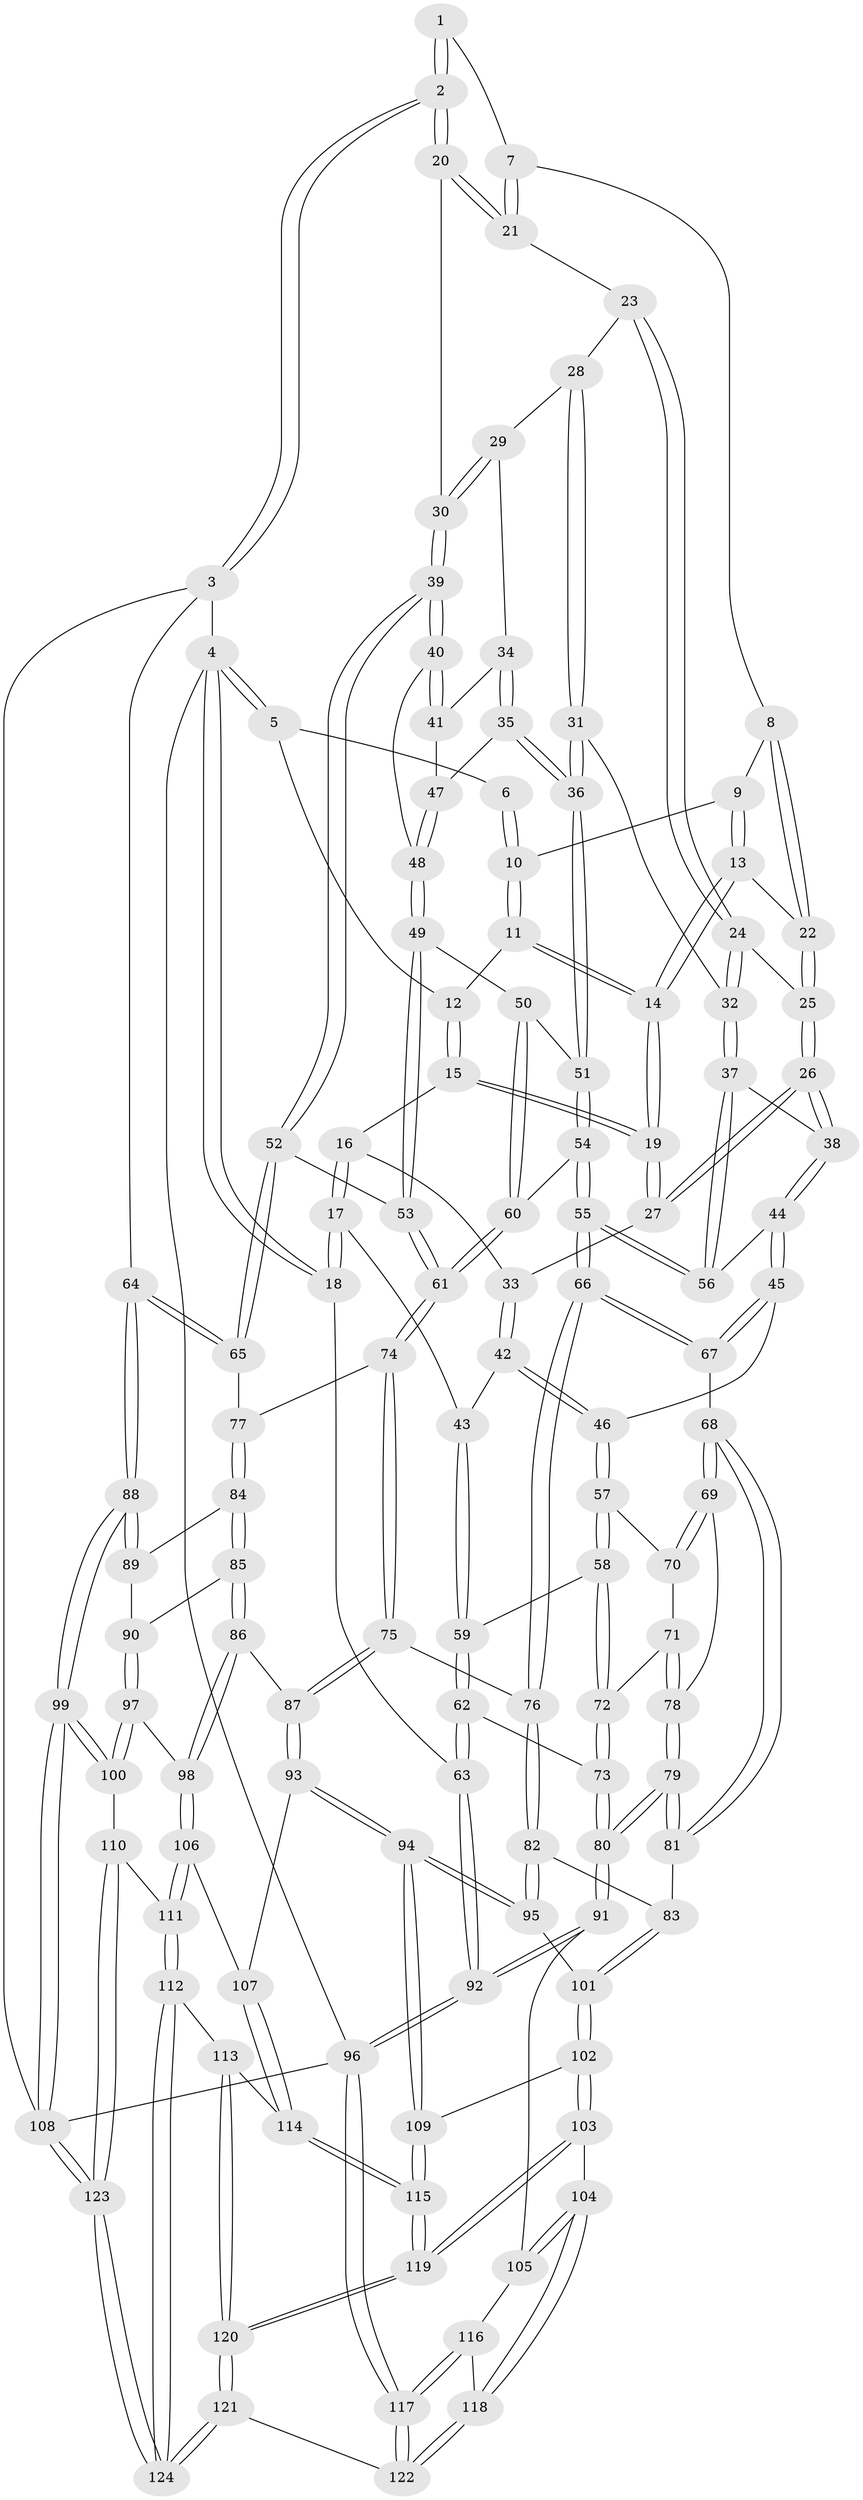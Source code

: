 // coarse degree distribution, {4: 0.09090909090909091, 2: 0.06818181818181818, 3: 0.7613636363636364, 5: 0.07954545454545454}
// Generated by graph-tools (version 1.1) at 2025/54/03/04/25 22:54:16]
// undirected, 124 vertices, 307 edges
graph export_dot {
  node [color=gray90,style=filled];
  1 [pos="+0.4771702686533671+0"];
  2 [pos="+1+0"];
  3 [pos="+1+0"];
  4 [pos="+0+0"];
  5 [pos="+0.1975813991209962+0"];
  6 [pos="+0.344893139406478+0"];
  7 [pos="+0.4667963229424731+0.02542398190391018"];
  8 [pos="+0.46017181576391664+0.030823637973942383"];
  9 [pos="+0.37417630498122656+0.034648801961099325"];
  10 [pos="+0.35160330506824716+0.03044999862195933"];
  11 [pos="+0.3150738695282294+0.05481166608486202"];
  12 [pos="+0.19835096575065456+0"];
  13 [pos="+0.3576664730327707+0.10882922726773286"];
  14 [pos="+0.31579204041366177+0.11803414354370632"];
  15 [pos="+0.16660998339800934+0.03806226100879662"];
  16 [pos="+0.09008246937793184+0.11314852934291898"];
  17 [pos="+0+0.15559297586898813"];
  18 [pos="+0+0.1391184737317047"];
  19 [pos="+0.28731452764102083+0.15355618364991783"];
  20 [pos="+1+0"];
  21 [pos="+0.5358599681869115+0.0898019266876997"];
  22 [pos="+0.4111365094411117+0.10354042528311162"];
  23 [pos="+0.5362270655393365+0.09360823590655508"];
  24 [pos="+0.49132305190279935+0.19846454626981264"];
  25 [pos="+0.4414048459329843+0.18288768730349259"];
  26 [pos="+0.3337087852495325+0.2310465122696836"];
  27 [pos="+0.285263724699206+0.18036108186510644"];
  28 [pos="+0.6153485247833482+0.1576111660602555"];
  29 [pos="+0.7262432489292064+0.1478473858988241"];
  30 [pos="+1+0"];
  31 [pos="+0.5368178428455654+0.25952474141149484"];
  32 [pos="+0.5258056936769488+0.25781982792904684"];
  33 [pos="+0.18638476854444425+0.22331436717161543"];
  34 [pos="+0.666022925474125+0.24084752403354423"];
  35 [pos="+0.6134060816605119+0.2778482014738477"];
  36 [pos="+0.5707189146473088+0.2787226867504232"];
  37 [pos="+0.47929266500393686+0.3035577205922988"];
  38 [pos="+0.3384156517646445+0.2573422737918792"];
  39 [pos="+0.8258561912700021+0.37588027456571255"];
  40 [pos="+0.7254884423822414+0.31224475824804354"];
  41 [pos="+0.715952513231964+0.3034648295779341"];
  42 [pos="+0.16609004453562495+0.27534342472756945"];
  43 [pos="+0.10399862514872325+0.30795001162931035"];
  44 [pos="+0.3057567856830481+0.3773834811804898"];
  45 [pos="+0.2958848628611734+0.39108726985355835"];
  46 [pos="+0.2935874554358616+0.3910197065286837"];
  47 [pos="+0.6283904663533395+0.294246693875398"];
  48 [pos="+0.643128532147384+0.3140351724423814"];
  49 [pos="+0.6657139077123748+0.36310388521233844"];
  50 [pos="+0.6606653442016623+0.36533073756093615"];
  51 [pos="+0.5800264003846896+0.3556584467652567"];
  52 [pos="+0.8228101778503893+0.3854661637143585"];
  53 [pos="+0.7941472007291429+0.4131242977727902"];
  54 [pos="+0.5622215877149103+0.45401846083520875"];
  55 [pos="+0.5135704165811724+0.49407057285824646"];
  56 [pos="+0.466555006428723+0.3454700955994547"];
  57 [pos="+0.18911592651982692+0.44301248608013444"];
  58 [pos="+0.13971522464009858+0.4537830984203544"];
  59 [pos="+0.09676218194005853+0.4397710423811346"];
  60 [pos="+0.5647028430166434+0.45341587947182765"];
  61 [pos="+0.7751351842572443+0.4486365390756383"];
  62 [pos="+0+0.5179750808394175"];
  63 [pos="+0+0.5132684568220652"];
  64 [pos="+1+0.5967793190169671"];
  65 [pos="+1+0.5619809366376686"];
  66 [pos="+0.49649586681041674+0.5328556317576448"];
  67 [pos="+0.3686729723075674+0.5080308546049634"];
  68 [pos="+0.3324766912620615+0.5434792560715843"];
  69 [pos="+0.2588388389003626+0.5456940342722971"];
  70 [pos="+0.2346417095545438+0.52231105334843"];
  71 [pos="+0.17788973367622324+0.5387046309210164"];
  72 [pos="+0.16056964962646533+0.5268613829906883"];
  73 [pos="+0.1066119873092574+0.6506309637528782"];
  74 [pos="+0.758349001596731+0.5748880447454153"];
  75 [pos="+0.6209518520160857+0.6284577961277228"];
  76 [pos="+0.525799000254952+0.5948459472856741"];
  77 [pos="+0.8101964902676078+0.6197182583257784"];
  78 [pos="+0.21361662357585612+0.5735930076554565"];
  79 [pos="+0.18223404655391634+0.7408184081620018"];
  80 [pos="+0.1738808432500192+0.7458832194881413"];
  81 [pos="+0.2774844442951903+0.7098516105738293"];
  82 [pos="+0.48216292345017525+0.6654122111084428"];
  83 [pos="+0.37888349393603715+0.7344491680029498"];
  84 [pos="+0.8150111470410627+0.6429079745594305"];
  85 [pos="+0.8145980700378984+0.6615535967694917"];
  86 [pos="+0.7320880337364205+0.7861969818203625"];
  87 [pos="+0.6468208584540951+0.7259520357977458"];
  88 [pos="+1+0.6899768408328886"];
  89 [pos="+0.9389261299452024+0.701925460994439"];
  90 [pos="+0.8648444281089355+0.754371163414675"];
  91 [pos="+0.16375504701884194+0.7694629659435196"];
  92 [pos="+0+0.8711667493601538"];
  93 [pos="+0.5687255991960047+0.836903097145047"];
  94 [pos="+0.563045936576957+0.8392355066416224"];
  95 [pos="+0.529081696981717+0.7969887158027984"];
  96 [pos="+0+1"];
  97 [pos="+0.8664775791184509+0.7667838730965657"];
  98 [pos="+0.7385191072372245+0.8033915802144466"];
  99 [pos="+1+0.7784473182035674"];
  100 [pos="+0.9202655445446969+0.8437819836115079"];
  101 [pos="+0.3992271172223627+0.8040807994342096"];
  102 [pos="+0.40105158363143584+0.8675116155064884"];
  103 [pos="+0.39854625557754547+0.8735768311990139"];
  104 [pos="+0.3681193072180835+0.8902331472783623"];
  105 [pos="+0.1646124339666641+0.7724311191565126"];
  106 [pos="+0.7385459500021897+0.8042662860749445"];
  107 [pos="+0.6158180319908371+0.8510364600637483"];
  108 [pos="+1+1"];
  109 [pos="+0.5617274587398886+0.8416053584419311"];
  110 [pos="+0.886052282473479+0.8786908585101598"];
  111 [pos="+0.7647025587782946+0.8903120565934928"];
  112 [pos="+0.7418889410298117+0.9264266001010765"];
  113 [pos="+0.7076993626746757+0.9251813793339159"];
  114 [pos="+0.69664396991883+0.9210933858354168"];
  115 [pos="+0.552104479983512+0.9387380469258205"];
  116 [pos="+0.16652823402071154+0.8015032047889553"];
  117 [pos="+0+1"];
  118 [pos="+0.2667926803408186+1"];
  119 [pos="+0.5187899373599836+1"];
  120 [pos="+0.5209974405372078+1"];
  121 [pos="+0.5052619536342995+1"];
  122 [pos="+0.25497502901937497+1"];
  123 [pos="+0.9815480900000666+1"];
  124 [pos="+0.8177777959328764+1"];
  1 -- 2;
  1 -- 2;
  1 -- 7;
  2 -- 3;
  2 -- 3;
  2 -- 20;
  2 -- 20;
  3 -- 4;
  3 -- 64;
  3 -- 108;
  4 -- 5;
  4 -- 5;
  4 -- 18;
  4 -- 18;
  4 -- 96;
  5 -- 6;
  5 -- 12;
  6 -- 10;
  6 -- 10;
  7 -- 8;
  7 -- 21;
  7 -- 21;
  8 -- 9;
  8 -- 22;
  8 -- 22;
  9 -- 10;
  9 -- 13;
  9 -- 13;
  10 -- 11;
  10 -- 11;
  11 -- 12;
  11 -- 14;
  11 -- 14;
  12 -- 15;
  12 -- 15;
  13 -- 14;
  13 -- 14;
  13 -- 22;
  14 -- 19;
  14 -- 19;
  15 -- 16;
  15 -- 19;
  15 -- 19;
  16 -- 17;
  16 -- 17;
  16 -- 33;
  17 -- 18;
  17 -- 18;
  17 -- 43;
  18 -- 63;
  19 -- 27;
  19 -- 27;
  20 -- 21;
  20 -- 21;
  20 -- 30;
  21 -- 23;
  22 -- 25;
  22 -- 25;
  23 -- 24;
  23 -- 24;
  23 -- 28;
  24 -- 25;
  24 -- 32;
  24 -- 32;
  25 -- 26;
  25 -- 26;
  26 -- 27;
  26 -- 27;
  26 -- 38;
  26 -- 38;
  27 -- 33;
  28 -- 29;
  28 -- 31;
  28 -- 31;
  29 -- 30;
  29 -- 30;
  29 -- 34;
  30 -- 39;
  30 -- 39;
  31 -- 32;
  31 -- 36;
  31 -- 36;
  32 -- 37;
  32 -- 37;
  33 -- 42;
  33 -- 42;
  34 -- 35;
  34 -- 35;
  34 -- 41;
  35 -- 36;
  35 -- 36;
  35 -- 47;
  36 -- 51;
  36 -- 51;
  37 -- 38;
  37 -- 56;
  37 -- 56;
  38 -- 44;
  38 -- 44;
  39 -- 40;
  39 -- 40;
  39 -- 52;
  39 -- 52;
  40 -- 41;
  40 -- 41;
  40 -- 48;
  41 -- 47;
  42 -- 43;
  42 -- 46;
  42 -- 46;
  43 -- 59;
  43 -- 59;
  44 -- 45;
  44 -- 45;
  44 -- 56;
  45 -- 46;
  45 -- 67;
  45 -- 67;
  46 -- 57;
  46 -- 57;
  47 -- 48;
  47 -- 48;
  48 -- 49;
  48 -- 49;
  49 -- 50;
  49 -- 53;
  49 -- 53;
  50 -- 51;
  50 -- 60;
  50 -- 60;
  51 -- 54;
  51 -- 54;
  52 -- 53;
  52 -- 65;
  52 -- 65;
  53 -- 61;
  53 -- 61;
  54 -- 55;
  54 -- 55;
  54 -- 60;
  55 -- 56;
  55 -- 56;
  55 -- 66;
  55 -- 66;
  57 -- 58;
  57 -- 58;
  57 -- 70;
  58 -- 59;
  58 -- 72;
  58 -- 72;
  59 -- 62;
  59 -- 62;
  60 -- 61;
  60 -- 61;
  61 -- 74;
  61 -- 74;
  62 -- 63;
  62 -- 63;
  62 -- 73;
  63 -- 92;
  63 -- 92;
  64 -- 65;
  64 -- 65;
  64 -- 88;
  64 -- 88;
  65 -- 77;
  66 -- 67;
  66 -- 67;
  66 -- 76;
  66 -- 76;
  67 -- 68;
  68 -- 69;
  68 -- 69;
  68 -- 81;
  68 -- 81;
  69 -- 70;
  69 -- 70;
  69 -- 78;
  70 -- 71;
  71 -- 72;
  71 -- 78;
  71 -- 78;
  72 -- 73;
  72 -- 73;
  73 -- 80;
  73 -- 80;
  74 -- 75;
  74 -- 75;
  74 -- 77;
  75 -- 76;
  75 -- 87;
  75 -- 87;
  76 -- 82;
  76 -- 82;
  77 -- 84;
  77 -- 84;
  78 -- 79;
  78 -- 79;
  79 -- 80;
  79 -- 80;
  79 -- 81;
  79 -- 81;
  80 -- 91;
  80 -- 91;
  81 -- 83;
  82 -- 83;
  82 -- 95;
  82 -- 95;
  83 -- 101;
  83 -- 101;
  84 -- 85;
  84 -- 85;
  84 -- 89;
  85 -- 86;
  85 -- 86;
  85 -- 90;
  86 -- 87;
  86 -- 98;
  86 -- 98;
  87 -- 93;
  87 -- 93;
  88 -- 89;
  88 -- 89;
  88 -- 99;
  88 -- 99;
  89 -- 90;
  90 -- 97;
  90 -- 97;
  91 -- 92;
  91 -- 92;
  91 -- 105;
  92 -- 96;
  92 -- 96;
  93 -- 94;
  93 -- 94;
  93 -- 107;
  94 -- 95;
  94 -- 95;
  94 -- 109;
  94 -- 109;
  95 -- 101;
  96 -- 117;
  96 -- 117;
  96 -- 108;
  97 -- 98;
  97 -- 100;
  97 -- 100;
  98 -- 106;
  98 -- 106;
  99 -- 100;
  99 -- 100;
  99 -- 108;
  99 -- 108;
  100 -- 110;
  101 -- 102;
  101 -- 102;
  102 -- 103;
  102 -- 103;
  102 -- 109;
  103 -- 104;
  103 -- 119;
  103 -- 119;
  104 -- 105;
  104 -- 105;
  104 -- 118;
  104 -- 118;
  105 -- 116;
  106 -- 107;
  106 -- 111;
  106 -- 111;
  107 -- 114;
  107 -- 114;
  108 -- 123;
  108 -- 123;
  109 -- 115;
  109 -- 115;
  110 -- 111;
  110 -- 123;
  110 -- 123;
  111 -- 112;
  111 -- 112;
  112 -- 113;
  112 -- 124;
  112 -- 124;
  113 -- 114;
  113 -- 120;
  113 -- 120;
  114 -- 115;
  114 -- 115;
  115 -- 119;
  115 -- 119;
  116 -- 117;
  116 -- 117;
  116 -- 118;
  117 -- 122;
  117 -- 122;
  118 -- 122;
  118 -- 122;
  119 -- 120;
  119 -- 120;
  120 -- 121;
  120 -- 121;
  121 -- 122;
  121 -- 124;
  121 -- 124;
  123 -- 124;
  123 -- 124;
}
